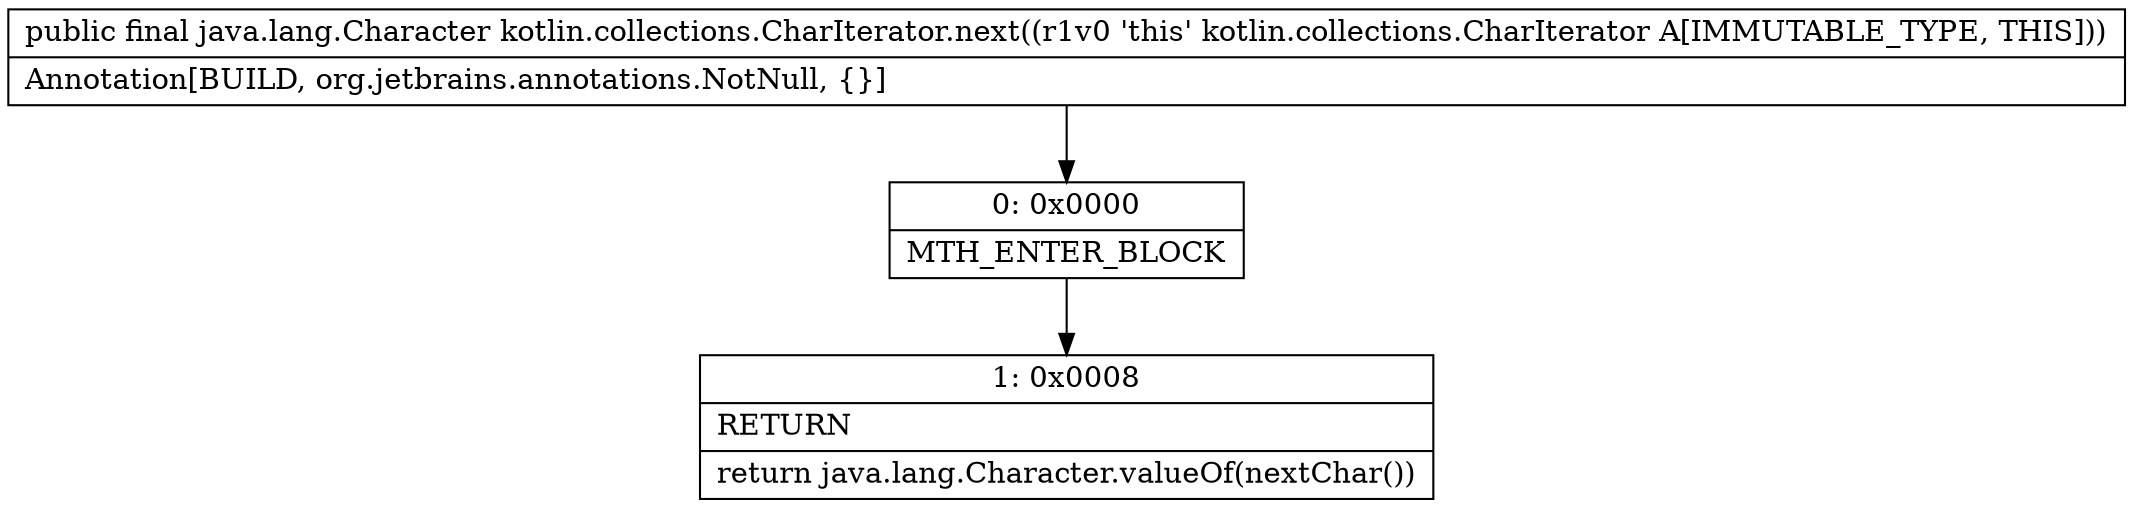 digraph "CFG forkotlin.collections.CharIterator.next()Ljava\/lang\/Character;" {
Node_0 [shape=record,label="{0\:\ 0x0000|MTH_ENTER_BLOCK\l}"];
Node_1 [shape=record,label="{1\:\ 0x0008|RETURN\l|return java.lang.Character.valueOf(nextChar())\l}"];
MethodNode[shape=record,label="{public final java.lang.Character kotlin.collections.CharIterator.next((r1v0 'this' kotlin.collections.CharIterator A[IMMUTABLE_TYPE, THIS]))  | Annotation[BUILD, org.jetbrains.annotations.NotNull, \{\}]\l}"];
MethodNode -> Node_0;
Node_0 -> Node_1;
}

